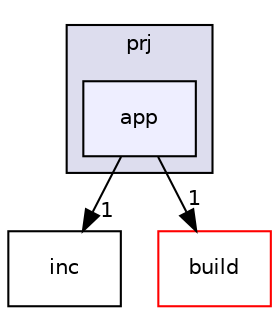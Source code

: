 digraph "app" {
  compound=true
  node [ fontsize="10", fontname="Helvetica"];
  edge [ labelfontsize="10", labelfontname="Helvetica"];
  subgraph clusterdir_4aa64b0872d36146e049722e293482e3 {
    graph [ bgcolor="#ddddee", pencolor="black", label="prj" fontname="Helvetica", fontsize="10", URL="dir_4aa64b0872d36146e049722e293482e3.html"]
  dir_e660b4bdae192faa19696ecd2405dd5d [shape=box, label="app", style="filled", fillcolor="#eeeeff", pencolor="black", URL="dir_e660b4bdae192faa19696ecd2405dd5d.html"];
  }
  dir_72345776cd6700fb0dedb8f1faaa0c00 [shape=box label="inc" URL="dir_72345776cd6700fb0dedb8f1faaa0c00.html"];
  dir_2a48dcc7c6b2008f99521b8379b25a2d [shape=box label="build" fillcolor="white" style="filled" color="red" URL="dir_2a48dcc7c6b2008f99521b8379b25a2d.html"];
  dir_e660b4bdae192faa19696ecd2405dd5d->dir_72345776cd6700fb0dedb8f1faaa0c00 [headlabel="1", labeldistance=1.5 headhref="dir_000025_000013.html"];
  dir_e660b4bdae192faa19696ecd2405dd5d->dir_2a48dcc7c6b2008f99521b8379b25a2d [headlabel="1", labeldistance=1.5 headhref="dir_000025_000005.html"];
}
